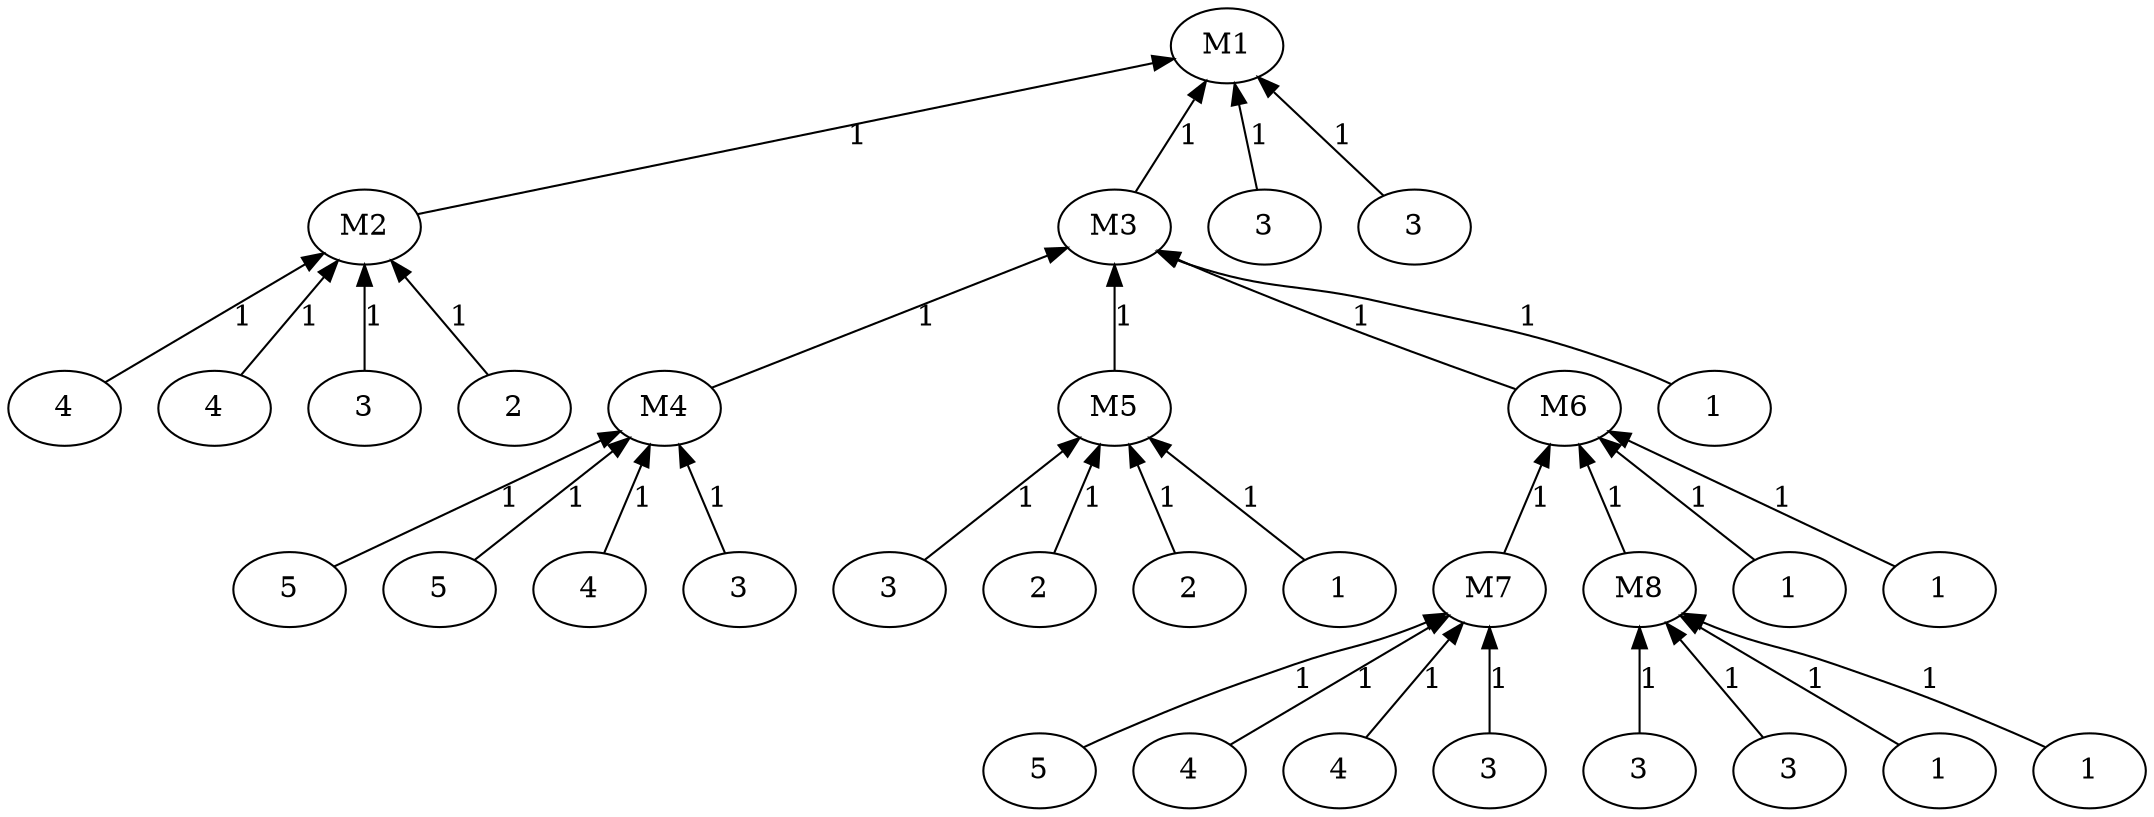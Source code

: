 digraph G {
labeljust=left;
labelloc=top;
94072015 [label=M1];
77752138 [label=M2];
95638531 [label=4];
28286296 [label=4];
96781449 [label=3];
6866705 [label=2];
90496949 [label=M3];
95309126 [label=M4];
14336104 [label=5];
38938790 [label=5];
87931511 [label=4];
71622735 [label=3];
52334439 [label=M5];
38509046 [label=3];
44236415 [label=2];
72805178 [label=2];
33459875 [label=1];
92230722 [label=M6];
95570872 [label=M7];
47306401 [label=5];
20866991 [label=4];
63306357 [label=4];
77467891 [label=3];
41257456 [label=M8];
61887209 [label=3];
88784608 [label=3];
15590784 [label=1];
4586328 [label=1];
39541449 [label=1];
40618064 [label=1];
78329445 [label=1];
5209198 [label=3];
65157975 [label=3];
94072015 -> 77752138  [dir=back, label=1];
77752138 -> 95638531  [dir=back, label=1];
77752138 -> 28286296  [dir=back, label=1];
77752138 -> 96781449  [dir=back, label=1];
77752138 -> 6866705  [dir=back, label=1];
94072015 -> 90496949  [dir=back, label=1];
90496949 -> 95309126  [dir=back, label=1];
95309126 -> 14336104  [dir=back, label=1];
95309126 -> 38938790  [dir=back, label=1];
95309126 -> 87931511  [dir=back, label=1];
95309126 -> 71622735  [dir=back, label=1];
90496949 -> 52334439  [dir=back, label=1];
52334439 -> 38509046  [dir=back, label=1];
52334439 -> 44236415  [dir=back, label=1];
52334439 -> 72805178  [dir=back, label=1];
52334439 -> 33459875  [dir=back, label=1];
90496949 -> 92230722  [dir=back, label=1];
92230722 -> 95570872  [dir=back, label=1];
95570872 -> 47306401  [dir=back, label=1];
95570872 -> 20866991  [dir=back, label=1];
95570872 -> 63306357  [dir=back, label=1];
95570872 -> 77467891  [dir=back, label=1];
92230722 -> 41257456  [dir=back, label=1];
41257456 -> 61887209  [dir=back, label=1];
41257456 -> 88784608  [dir=back, label=1];
41257456 -> 15590784  [dir=back, label=1];
41257456 -> 4586328  [dir=back, label=1];
92230722 -> 39541449  [dir=back, label=1];
92230722 -> 40618064  [dir=back, label=1];
90496949 -> 78329445  [dir=back, label=1];
94072015 -> 5209198  [dir=back, label=1];
94072015 -> 65157975  [dir=back, label=1];
}

